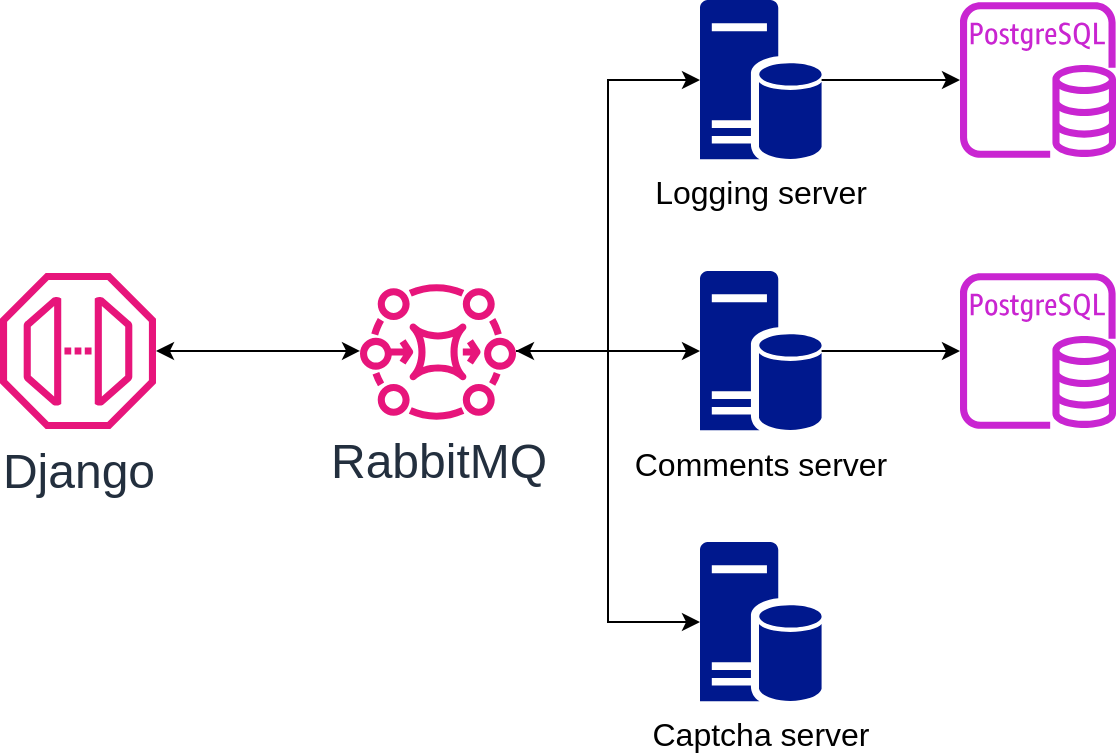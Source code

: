 <mxfile version="23.1.5" type="device">
  <diagram name="Page-1" id="WNYQP6kyshfXIjWe28n_">
    <mxGraphModel dx="1434" dy="748" grid="1" gridSize="10" guides="1" tooltips="1" connect="1" arrows="1" fold="1" page="1" pageScale="1" pageWidth="850" pageHeight="1100" math="0" shadow="0">
      <root>
        <mxCell id="0" />
        <mxCell id="1" parent="0" />
        <mxCell id="ZT4UYDw50LTw-IZosX0--2" value="&lt;font style=&quot;font-size: 24px;&quot;&gt;RabbitMQ&lt;/font&gt;" style="sketch=0;outlineConnect=0;fontColor=#232F3E;gradientColor=none;fillColor=#E7157B;strokeColor=none;dashed=0;verticalLabelPosition=bottom;verticalAlign=top;align=center;html=1;fontSize=12;fontStyle=0;aspect=fixed;pointerEvents=1;shape=mxgraph.aws4.mq_broker;" vertex="1" parent="1">
          <mxGeometry x="340" y="330" width="78" height="69" as="geometry" />
        </mxCell>
        <mxCell id="ZT4UYDw50LTw-IZosX0--4" style="edgeStyle=orthogonalEdgeStyle;rounded=0;orthogonalLoop=1;jettySize=auto;html=1;startArrow=classic;startFill=1;" edge="1" parent="1" source="ZT4UYDw50LTw-IZosX0--3" target="ZT4UYDw50LTw-IZosX0--2">
          <mxGeometry relative="1" as="geometry" />
        </mxCell>
        <mxCell id="ZT4UYDw50LTw-IZosX0--3" value="&lt;font style=&quot;font-size: 24px;&quot;&gt;Django&lt;/font&gt;" style="sketch=0;outlineConnect=0;fontColor=#232F3E;gradientColor=none;fillColor=#E7157B;strokeColor=none;dashed=0;verticalLabelPosition=bottom;verticalAlign=top;align=center;html=1;fontSize=12;fontStyle=0;aspect=fixed;pointerEvents=1;shape=mxgraph.aws4.endpoint;" vertex="1" parent="1">
          <mxGeometry x="160" y="325.5" width="78" height="78" as="geometry" />
        </mxCell>
        <mxCell id="ZT4UYDw50LTw-IZosX0--6" value="" style="sketch=0;outlineConnect=0;fontColor=#232F3E;gradientColor=none;fillColor=#C925D1;strokeColor=none;dashed=0;verticalLabelPosition=bottom;verticalAlign=top;align=center;html=1;fontSize=12;fontStyle=0;aspect=fixed;pointerEvents=1;shape=mxgraph.aws4.rds_postgresql_instance;" vertex="1" parent="1">
          <mxGeometry x="640" y="190" width="78" height="78" as="geometry" />
        </mxCell>
        <mxCell id="ZT4UYDw50LTw-IZosX0--7" value="" style="sketch=0;outlineConnect=0;fontColor=#232F3E;gradientColor=none;fillColor=#C925D1;strokeColor=none;dashed=0;verticalLabelPosition=bottom;verticalAlign=top;align=center;html=1;fontSize=12;fontStyle=0;aspect=fixed;pointerEvents=1;shape=mxgraph.aws4.rds_postgresql_instance;" vertex="1" parent="1">
          <mxGeometry x="640" y="325.5" width="78" height="78" as="geometry" />
        </mxCell>
        <mxCell id="ZT4UYDw50LTw-IZosX0--10" style="edgeStyle=orthogonalEdgeStyle;rounded=0;orthogonalLoop=1;jettySize=auto;html=1;" edge="1" parent="1" source="ZT4UYDw50LTw-IZosX0--9" target="ZT4UYDw50LTw-IZosX0--6">
          <mxGeometry relative="1" as="geometry" />
        </mxCell>
        <mxCell id="ZT4UYDw50LTw-IZosX0--9" value="&lt;font style=&quot;font-size: 16px;&quot;&gt;Logging server&lt;br&gt;&lt;/font&gt;" style="sketch=0;aspect=fixed;pointerEvents=1;shadow=0;dashed=0;html=1;strokeColor=none;labelPosition=center;verticalLabelPosition=bottom;verticalAlign=top;align=center;fillColor=#00188D;shape=mxgraph.mscae.enterprise.database_server" vertex="1" parent="1">
          <mxGeometry x="510" y="189" width="60.8" height="80" as="geometry" />
        </mxCell>
        <mxCell id="ZT4UYDw50LTw-IZosX0--13" style="edgeStyle=orthogonalEdgeStyle;rounded=0;orthogonalLoop=1;jettySize=auto;html=1;" edge="1" parent="1" source="ZT4UYDw50LTw-IZosX0--11" target="ZT4UYDw50LTw-IZosX0--7">
          <mxGeometry relative="1" as="geometry" />
        </mxCell>
        <mxCell id="ZT4UYDw50LTw-IZosX0--11" value="&lt;font style=&quot;font-size: 16px;&quot;&gt;Comments server&lt;br&gt;&lt;/font&gt;" style="sketch=0;aspect=fixed;pointerEvents=1;shadow=0;dashed=0;html=1;strokeColor=none;labelPosition=center;verticalLabelPosition=bottom;verticalAlign=top;align=center;fillColor=#00188D;shape=mxgraph.mscae.enterprise.database_server" vertex="1" parent="1">
          <mxGeometry x="510" y="324.5" width="60.8" height="80" as="geometry" />
        </mxCell>
        <mxCell id="ZT4UYDw50LTw-IZosX0--12" value="&lt;font style=&quot;font-size: 16px;&quot;&gt;Captcha &lt;font style=&quot;font-size: 16px;&quot;&gt;server&lt;br&gt;&lt;/font&gt;&lt;/font&gt;" style="sketch=0;aspect=fixed;pointerEvents=1;shadow=0;dashed=0;html=1;strokeColor=none;labelPosition=center;verticalLabelPosition=bottom;verticalAlign=top;align=center;fillColor=#00188D;shape=mxgraph.mscae.enterprise.database_server" vertex="1" parent="1">
          <mxGeometry x="510" y="460" width="60.8" height="80" as="geometry" />
        </mxCell>
        <mxCell id="ZT4UYDw50LTw-IZosX0--14" style="edgeStyle=orthogonalEdgeStyle;rounded=0;orthogonalLoop=1;jettySize=auto;html=1;entryX=0;entryY=0.5;entryDx=0;entryDy=0;entryPerimeter=0;" edge="1" parent="1" source="ZT4UYDw50LTw-IZosX0--2" target="ZT4UYDw50LTw-IZosX0--11">
          <mxGeometry relative="1" as="geometry" />
        </mxCell>
        <mxCell id="ZT4UYDw50LTw-IZosX0--15" style="edgeStyle=orthogonalEdgeStyle;rounded=0;orthogonalLoop=1;jettySize=auto;html=1;entryX=0;entryY=0.5;entryDx=0;entryDy=0;entryPerimeter=0;" edge="1" parent="1" source="ZT4UYDw50LTw-IZosX0--2" target="ZT4UYDw50LTw-IZosX0--9">
          <mxGeometry relative="1" as="geometry" />
        </mxCell>
        <mxCell id="ZT4UYDw50LTw-IZosX0--16" style="edgeStyle=orthogonalEdgeStyle;rounded=0;orthogonalLoop=1;jettySize=auto;html=1;entryX=0;entryY=0.5;entryDx=0;entryDy=0;entryPerimeter=0;startArrow=classic;startFill=1;" edge="1" parent="1" source="ZT4UYDw50LTw-IZosX0--2" target="ZT4UYDw50LTw-IZosX0--12">
          <mxGeometry relative="1" as="geometry" />
        </mxCell>
      </root>
    </mxGraphModel>
  </diagram>
</mxfile>
